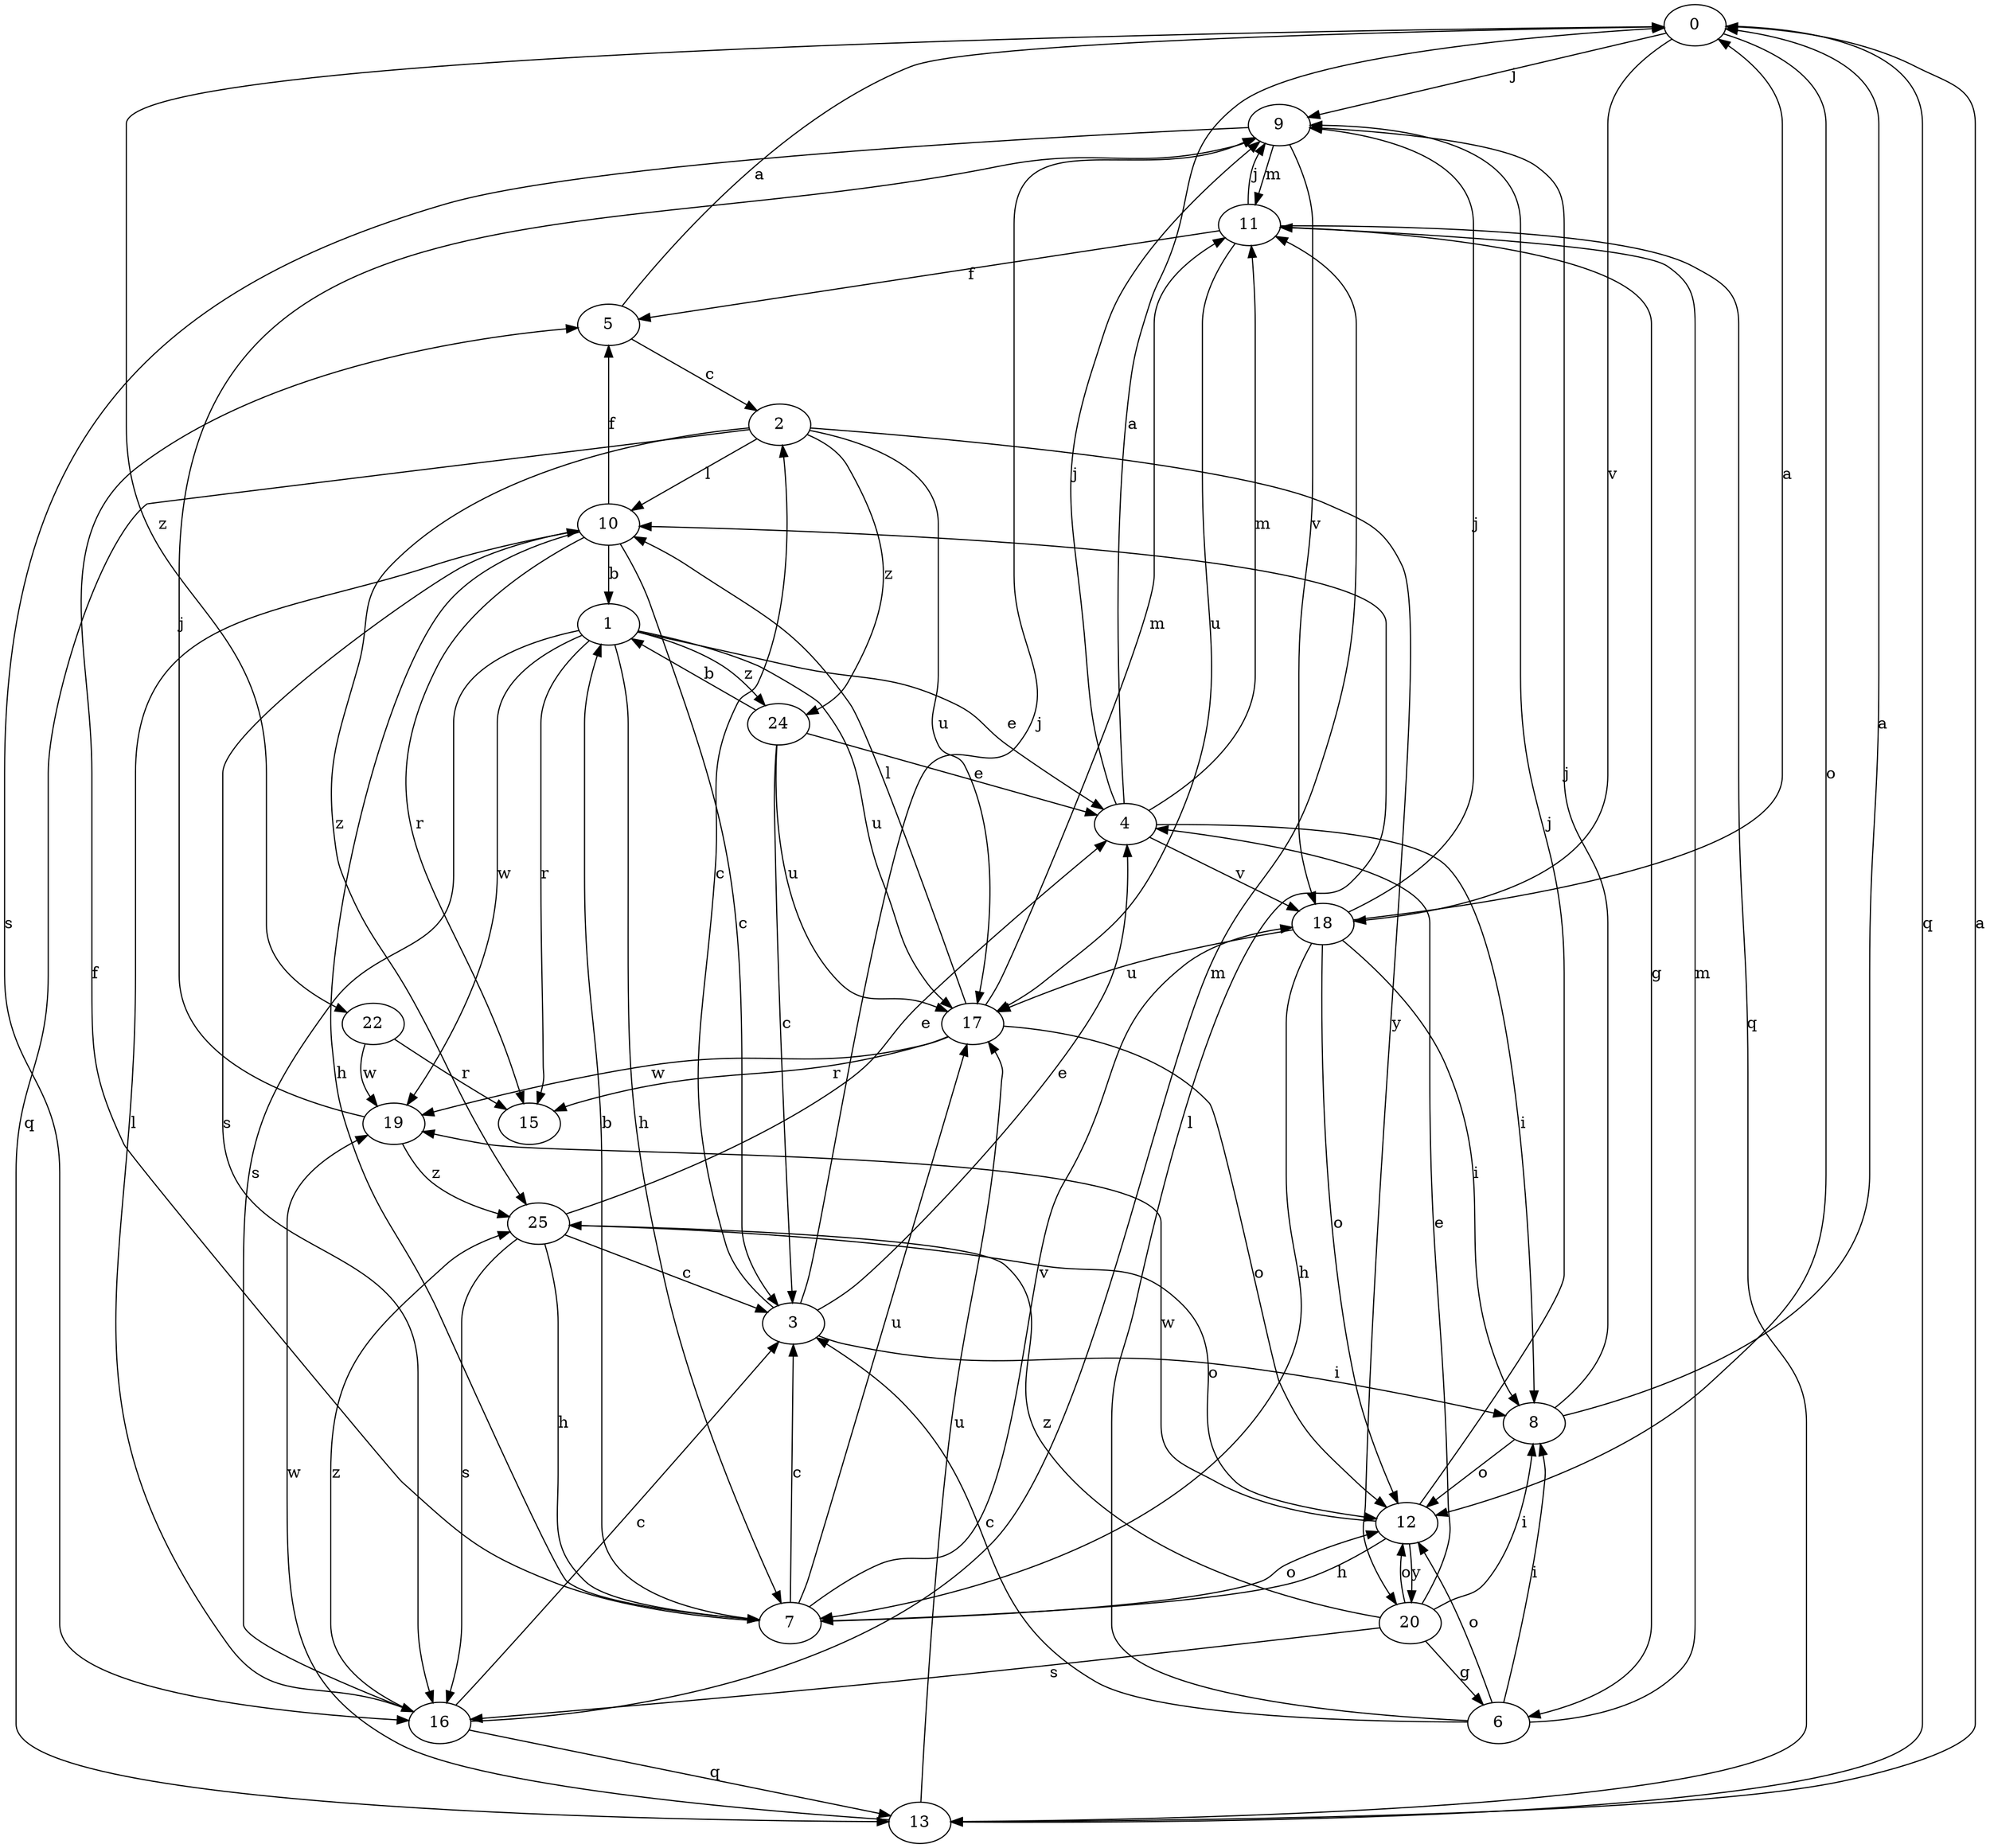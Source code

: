 strict digraph  {
0;
1;
2;
3;
4;
5;
6;
7;
8;
9;
10;
11;
12;
13;
15;
16;
17;
18;
19;
20;
22;
24;
25;
0 -> 9  [label=j];
0 -> 12  [label=o];
0 -> 13  [label=q];
0 -> 18  [label=v];
0 -> 22  [label=z];
1 -> 4  [label=e];
1 -> 7  [label=h];
1 -> 15  [label=r];
1 -> 16  [label=s];
1 -> 17  [label=u];
1 -> 19  [label=w];
1 -> 24  [label=z];
2 -> 10  [label=l];
2 -> 13  [label=q];
2 -> 17  [label=u];
2 -> 20  [label=y];
2 -> 24  [label=z];
2 -> 25  [label=z];
3 -> 2  [label=c];
3 -> 4  [label=e];
3 -> 8  [label=i];
3 -> 9  [label=j];
4 -> 0  [label=a];
4 -> 8  [label=i];
4 -> 9  [label=j];
4 -> 11  [label=m];
4 -> 18  [label=v];
5 -> 0  [label=a];
5 -> 2  [label=c];
6 -> 3  [label=c];
6 -> 8  [label=i];
6 -> 10  [label=l];
6 -> 11  [label=m];
6 -> 12  [label=o];
7 -> 1  [label=b];
7 -> 3  [label=c];
7 -> 5  [label=f];
7 -> 12  [label=o];
7 -> 17  [label=u];
7 -> 18  [label=v];
8 -> 0  [label=a];
8 -> 9  [label=j];
8 -> 12  [label=o];
9 -> 11  [label=m];
9 -> 16  [label=s];
9 -> 18  [label=v];
10 -> 1  [label=b];
10 -> 3  [label=c];
10 -> 5  [label=f];
10 -> 7  [label=h];
10 -> 15  [label=r];
10 -> 16  [label=s];
11 -> 5  [label=f];
11 -> 6  [label=g];
11 -> 9  [label=j];
11 -> 13  [label=q];
11 -> 17  [label=u];
12 -> 7  [label=h];
12 -> 9  [label=j];
12 -> 19  [label=w];
12 -> 20  [label=y];
13 -> 0  [label=a];
13 -> 17  [label=u];
13 -> 19  [label=w];
16 -> 3  [label=c];
16 -> 10  [label=l];
16 -> 11  [label=m];
16 -> 13  [label=q];
16 -> 25  [label=z];
17 -> 10  [label=l];
17 -> 11  [label=m];
17 -> 12  [label=o];
17 -> 15  [label=r];
17 -> 19  [label=w];
18 -> 0  [label=a];
18 -> 7  [label=h];
18 -> 8  [label=i];
18 -> 9  [label=j];
18 -> 12  [label=o];
18 -> 17  [label=u];
19 -> 9  [label=j];
19 -> 25  [label=z];
20 -> 4  [label=e];
20 -> 6  [label=g];
20 -> 8  [label=i];
20 -> 12  [label=o];
20 -> 16  [label=s];
20 -> 25  [label=z];
22 -> 15  [label=r];
22 -> 19  [label=w];
24 -> 1  [label=b];
24 -> 3  [label=c];
24 -> 4  [label=e];
24 -> 17  [label=u];
25 -> 3  [label=c];
25 -> 4  [label=e];
25 -> 7  [label=h];
25 -> 12  [label=o];
25 -> 16  [label=s];
}
